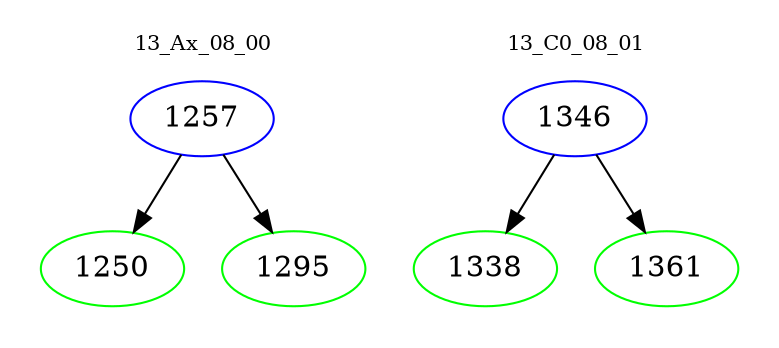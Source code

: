 digraph{
subgraph cluster_0 {
color = white
label = "13_Ax_08_00";
fontsize=10;
T0_1257 [label="1257", color="blue"]
T0_1257 -> T0_1250 [color="black"]
T0_1250 [label="1250", color="green"]
T0_1257 -> T0_1295 [color="black"]
T0_1295 [label="1295", color="green"]
}
subgraph cluster_1 {
color = white
label = "13_C0_08_01";
fontsize=10;
T1_1346 [label="1346", color="blue"]
T1_1346 -> T1_1338 [color="black"]
T1_1338 [label="1338", color="green"]
T1_1346 -> T1_1361 [color="black"]
T1_1361 [label="1361", color="green"]
}
}
